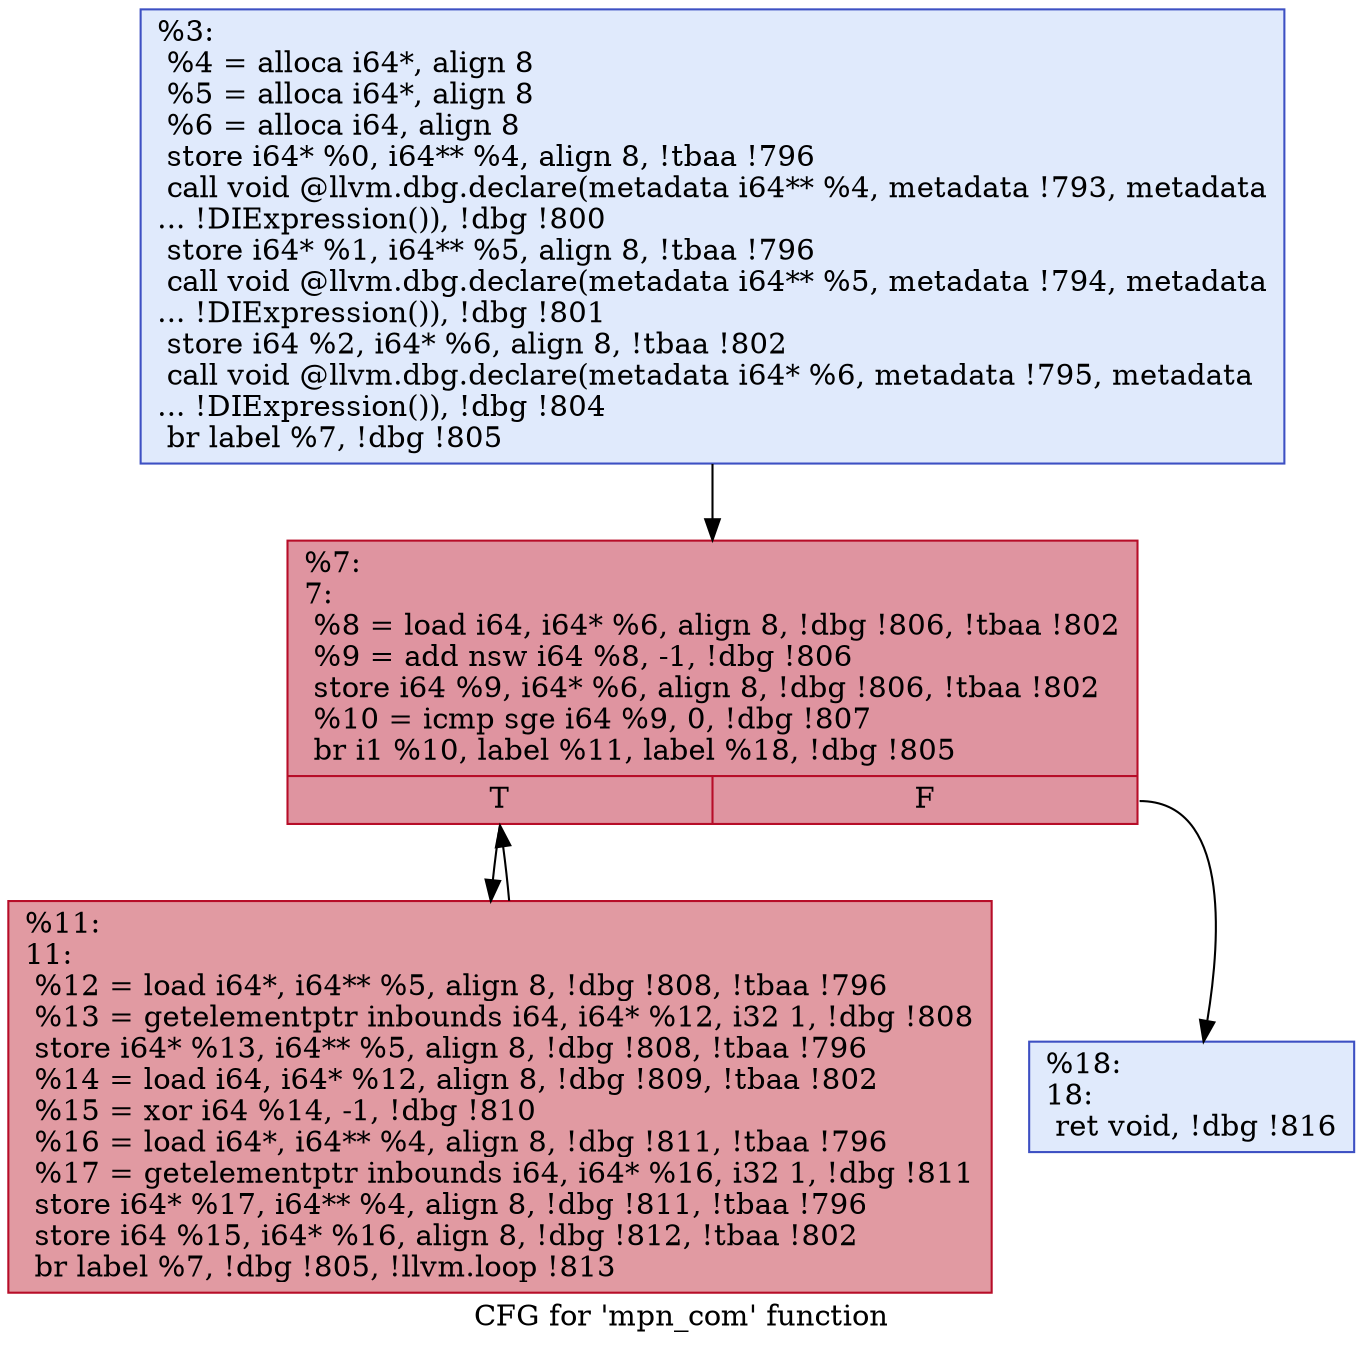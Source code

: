 digraph "CFG for 'mpn_com' function" {
	label="CFG for 'mpn_com' function";

	Node0x25ce030 [shape=record,color="#3d50c3ff", style=filled, fillcolor="#b9d0f970",label="{%3:\l  %4 = alloca i64*, align 8\l  %5 = alloca i64*, align 8\l  %6 = alloca i64, align 8\l  store i64* %0, i64** %4, align 8, !tbaa !796\l  call void @llvm.dbg.declare(metadata i64** %4, metadata !793, metadata\l... !DIExpression()), !dbg !800\l  store i64* %1, i64** %5, align 8, !tbaa !796\l  call void @llvm.dbg.declare(metadata i64** %5, metadata !794, metadata\l... !DIExpression()), !dbg !801\l  store i64 %2, i64* %6, align 8, !tbaa !802\l  call void @llvm.dbg.declare(metadata i64* %6, metadata !795, metadata\l... !DIExpression()), !dbg !804\l  br label %7, !dbg !805\l}"];
	Node0x25ce030 -> Node0x25cf880;
	Node0x25cf880 [shape=record,color="#b70d28ff", style=filled, fillcolor="#b70d2870",label="{%7:\l7:                                                \l  %8 = load i64, i64* %6, align 8, !dbg !806, !tbaa !802\l  %9 = add nsw i64 %8, -1, !dbg !806\l  store i64 %9, i64* %6, align 8, !dbg !806, !tbaa !802\l  %10 = icmp sge i64 %9, 0, !dbg !807\l  br i1 %10, label %11, label %18, !dbg !805\l|{<s0>T|<s1>F}}"];
	Node0x25cf880:s0 -> Node0x25cf8d0;
	Node0x25cf880:s1 -> Node0x25cf920;
	Node0x25cf8d0 [shape=record,color="#b70d28ff", style=filled, fillcolor="#bb1b2c70",label="{%11:\l11:                                               \l  %12 = load i64*, i64** %5, align 8, !dbg !808, !tbaa !796\l  %13 = getelementptr inbounds i64, i64* %12, i32 1, !dbg !808\l  store i64* %13, i64** %5, align 8, !dbg !808, !tbaa !796\l  %14 = load i64, i64* %12, align 8, !dbg !809, !tbaa !802\l  %15 = xor i64 %14, -1, !dbg !810\l  %16 = load i64*, i64** %4, align 8, !dbg !811, !tbaa !796\l  %17 = getelementptr inbounds i64, i64* %16, i32 1, !dbg !811\l  store i64* %17, i64** %4, align 8, !dbg !811, !tbaa !796\l  store i64 %15, i64* %16, align 8, !dbg !812, !tbaa !802\l  br label %7, !dbg !805, !llvm.loop !813\l}"];
	Node0x25cf8d0 -> Node0x25cf880;
	Node0x25cf920 [shape=record,color="#3d50c3ff", style=filled, fillcolor="#b9d0f970",label="{%18:\l18:                                               \l  ret void, !dbg !816\l}"];
}
